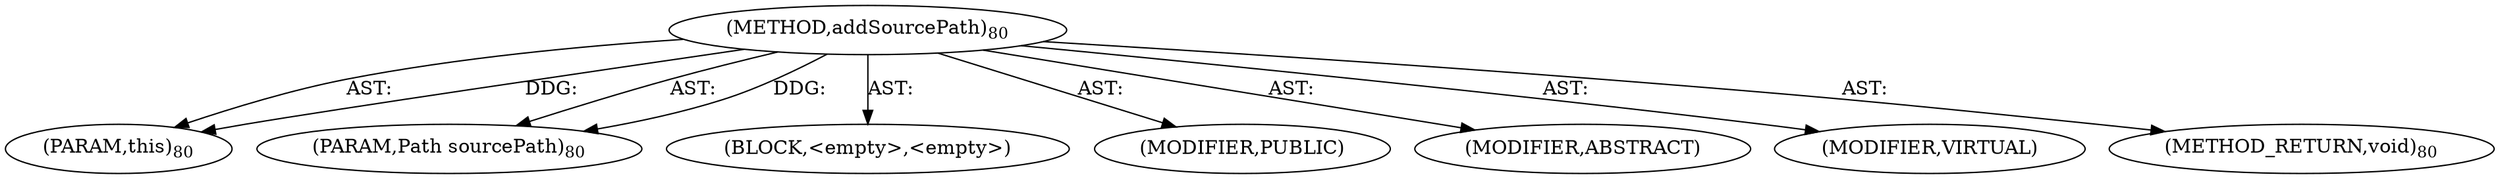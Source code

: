 digraph "addSourcePath" {  
"111669149696" [label = <(METHOD,addSourcePath)<SUB>80</SUB>> ]
"115964116992" [label = <(PARAM,this)<SUB>80</SUB>> ]
"115964116993" [label = <(PARAM,Path sourcePath)<SUB>80</SUB>> ]
"25769803776" [label = <(BLOCK,&lt;empty&gt;,&lt;empty&gt;)> ]
"133143986176" [label = <(MODIFIER,PUBLIC)> ]
"133143986177" [label = <(MODIFIER,ABSTRACT)> ]
"133143986178" [label = <(MODIFIER,VIRTUAL)> ]
"128849018880" [label = <(METHOD_RETURN,void)<SUB>80</SUB>> ]
  "111669149696" -> "115964116992"  [ label = "AST: "] 
  "111669149696" -> "115964116993"  [ label = "AST: "] 
  "111669149696" -> "25769803776"  [ label = "AST: "] 
  "111669149696" -> "133143986176"  [ label = "AST: "] 
  "111669149696" -> "133143986177"  [ label = "AST: "] 
  "111669149696" -> "133143986178"  [ label = "AST: "] 
  "111669149696" -> "128849018880"  [ label = "AST: "] 
  "111669149696" -> "115964116992"  [ label = "DDG: "] 
  "111669149696" -> "115964116993"  [ label = "DDG: "] 
}
